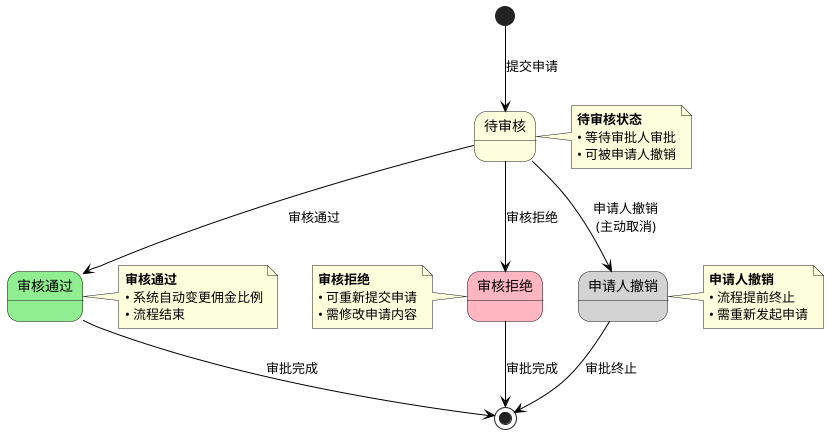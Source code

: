 @startuml 佣金审批状态机

skinparam state {
    BackgroundColor<<PENDING>> LightYellow
    BackgroundColor<<APPROVED>> LightGreen
    BackgroundColor<<REJECTED>> LightPink
    BackgroundColor<<CANCELLED>> LightGray
    ArrowColor Black
    StateFontSize 14
}

state "待审核" as PENDING <<PENDING>>
state "审核通过" as APPROVED <<APPROVED>>
state "审核拒绝" as REJECTED <<REJECTED>>
state "申请人撤销" as CANCELLED <<CANCELLED>>

[*] --> PENDING : 提交申请
PENDING --> APPROVED : 审核通过
PENDING --> REJECTED : 审核拒绝
PENDING --> CANCELLED : 申请人撤销\n(主动取消)

APPROVED --> [*] : 审批完成
REJECTED --> [*] : 审批完成
CANCELLED --> [*] : 审批终止

note right of PENDING
  <b>待审核状态</b>
  • 等待审批人审批
  • 可被申请人撤销
end note

note right of APPROVED
  <b>审核通过</b>
  • 系统自动变更佣金比例
  • 流程结束
end note

note left of REJECTED
  <b>审核拒绝</b>
  • 可重新提交申请
  • 需修改申请内容
end note

note right of CANCELLED
  <b>申请人撤销</b>
  • 流程提前终止
  • 需重新发起申请
end note

@enduml